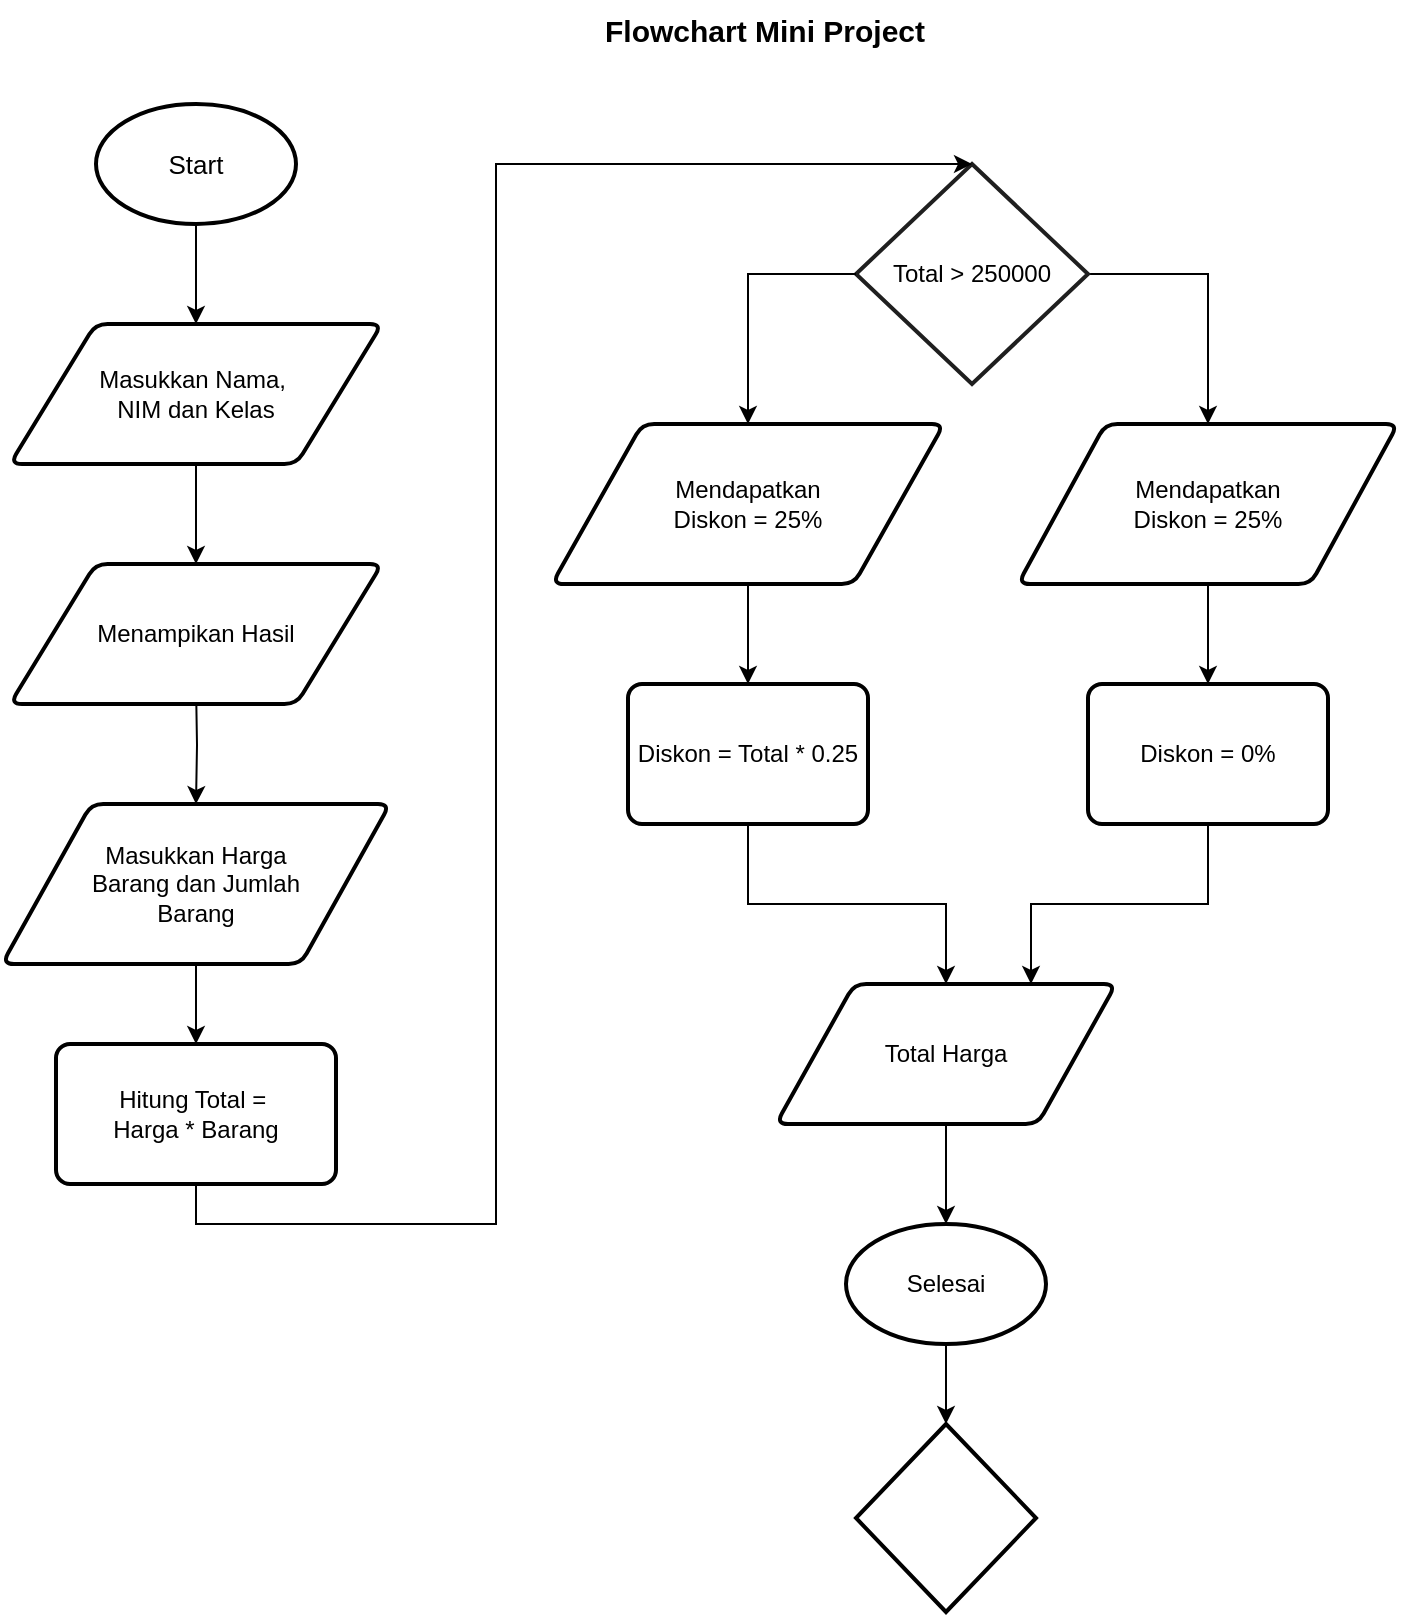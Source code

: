 <mxfile version="24.7.16">
  <diagram id="C5RBs43oDa-KdzZeNtuy" name="Page-1">
    <mxGraphModel dx="1611" dy="746" grid="1" gridSize="10" guides="1" tooltips="1" connect="1" arrows="1" fold="1" page="1" pageScale="1" pageWidth="827" pageHeight="1169" math="0" shadow="0">
      <root>
        <mxCell id="WIyWlLk6GJQsqaUBKTNV-0" />
        <mxCell id="WIyWlLk6GJQsqaUBKTNV-1" parent="WIyWlLk6GJQsqaUBKTNV-0" />
        <mxCell id="f21v2UU1LU6aCkuE69LF-22" style="edgeStyle=orthogonalEdgeStyle;rounded=0;orthogonalLoop=1;jettySize=auto;html=1;exitX=0.5;exitY=1;exitDx=0;exitDy=0;entryX=0.5;entryY=0;entryDx=0;entryDy=0;" edge="1" parent="WIyWlLk6GJQsqaUBKTNV-1" source="H6dS6gvr-uraTL1qiHeq-7" target="f21v2UU1LU6aCkuE69LF-3">
          <mxGeometry relative="1" as="geometry" />
        </mxCell>
        <mxCell id="H6dS6gvr-uraTL1qiHeq-7" value="Diskon = Total * 0.25" style="rounded=1;whiteSpace=wrap;html=1;absoluteArcSize=1;arcSize=14;strokeWidth=2;" parent="WIyWlLk6GJQsqaUBKTNV-1" vertex="1">
          <mxGeometry x="346" y="350" width="120" height="70" as="geometry" />
        </mxCell>
        <mxCell id="f21v2UU1LU6aCkuE69LF-19" style="edgeStyle=orthogonalEdgeStyle;rounded=0;orthogonalLoop=1;jettySize=auto;html=1;exitX=1;exitY=0.5;exitDx=0;exitDy=0;entryX=0.5;entryY=0;entryDx=0;entryDy=0;" edge="1" parent="WIyWlLk6GJQsqaUBKTNV-1" source="H6dS6gvr-uraTL1qiHeq-4" target="f21v2UU1LU6aCkuE69LF-17">
          <mxGeometry relative="1" as="geometry">
            <mxPoint x="640" y="210" as="targetPoint" />
          </mxGeometry>
        </mxCell>
        <mxCell id="H6dS6gvr-uraTL1qiHeq-4" value="Total &amp;gt; 250000" style="rhombus;whiteSpace=wrap;html=1;strokeColor=#1F1F1F;shadow=0;strokeWidth=2;" parent="WIyWlLk6GJQsqaUBKTNV-1" vertex="1">
          <mxGeometry x="460" y="90" width="116" height="110" as="geometry" />
        </mxCell>
        <mxCell id="gIv6dCVdmgl8j4xr0JMW-4" style="edgeStyle=orthogonalEdgeStyle;rounded=0;orthogonalLoop=1;jettySize=auto;html=1;exitX=0.5;exitY=1;exitDx=0;exitDy=0;exitPerimeter=0;" parent="WIyWlLk6GJQsqaUBKTNV-1" source="gIv6dCVdmgl8j4xr0JMW-0" target="gIv6dCVdmgl8j4xr0JMW-3" edge="1">
          <mxGeometry relative="1" as="geometry" />
        </mxCell>
        <mxCell id="gIv6dCVdmgl8j4xr0JMW-0" value="&lt;font style=&quot;font-size: 13px;&quot;&gt;Start&lt;/font&gt;" style="strokeWidth=2;html=1;shape=mxgraph.flowchart.start_1;whiteSpace=wrap;" parent="WIyWlLk6GJQsqaUBKTNV-1" vertex="1">
          <mxGeometry x="80" y="60" width="100" height="60" as="geometry" />
        </mxCell>
        <mxCell id="gIv6dCVdmgl8j4xr0JMW-1" value="&lt;b&gt;&lt;font style=&quot;font-size: 15px;&quot;&gt;Flowchart Mini Project&lt;/font&gt;&lt;/b&gt;" style="text;html=1;align=center;verticalAlign=middle;resizable=0;points=[];autosize=1;strokeColor=none;fillColor=none;" parent="WIyWlLk6GJQsqaUBKTNV-1" vertex="1">
          <mxGeometry x="324" y="8" width="180" height="30" as="geometry" />
        </mxCell>
        <mxCell id="gIv6dCVdmgl8j4xr0JMW-6" style="edgeStyle=orthogonalEdgeStyle;rounded=0;orthogonalLoop=1;jettySize=auto;html=1;exitX=0.5;exitY=1;exitDx=0;exitDy=0;" parent="WIyWlLk6GJQsqaUBKTNV-1" source="gIv6dCVdmgl8j4xr0JMW-3" edge="1">
          <mxGeometry relative="1" as="geometry">
            <mxPoint x="130" y="290.0" as="targetPoint" />
          </mxGeometry>
        </mxCell>
        <mxCell id="gIv6dCVdmgl8j4xr0JMW-3" value="&lt;font style=&quot;font-size: 12px;&quot;&gt;Masukkan Nama,&amp;nbsp;&lt;/font&gt;&lt;div&gt;&lt;font style=&quot;font-size: 12px;&quot;&gt;NIM&amp;nbsp;&lt;/font&gt;&lt;span style=&quot;background-color: initial;&quot;&gt;dan Kelas&lt;/span&gt;&lt;/div&gt;" style="shape=parallelogram;html=1;strokeWidth=2;perimeter=parallelogramPerimeter;whiteSpace=wrap;rounded=1;arcSize=12;size=0.23;" parent="WIyWlLk6GJQsqaUBKTNV-1" vertex="1">
          <mxGeometry x="37" y="170" width="186" height="70" as="geometry" />
        </mxCell>
        <mxCell id="H6dS6gvr-uraTL1qiHeq-1" style="edgeStyle=orthogonalEdgeStyle;rounded=0;orthogonalLoop=1;jettySize=auto;html=1;exitX=0.5;exitY=1;exitDx=0;exitDy=0;entryX=0.5;entryY=0;entryDx=0;entryDy=0;" parent="WIyWlLk6GJQsqaUBKTNV-1" target="H6dS6gvr-uraTL1qiHeq-0" edge="1">
          <mxGeometry relative="1" as="geometry">
            <mxPoint x="130" y="350.0" as="sourcePoint" />
          </mxGeometry>
        </mxCell>
        <mxCell id="H6dS6gvr-uraTL1qiHeq-3" style="edgeStyle=orthogonalEdgeStyle;rounded=0;orthogonalLoop=1;jettySize=auto;html=1;exitX=0.5;exitY=1;exitDx=0;exitDy=0;" parent="WIyWlLk6GJQsqaUBKTNV-1" source="H6dS6gvr-uraTL1qiHeq-0" target="H6dS6gvr-uraTL1qiHeq-2" edge="1">
          <mxGeometry relative="1" as="geometry" />
        </mxCell>
        <mxCell id="H6dS6gvr-uraTL1qiHeq-0" value="Masukkan Harga&lt;div&gt;&amp;nbsp;Barang&lt;span style=&quot;background-color: initial;&quot;&gt;&amp;nbsp;dan Jumlah&amp;nbsp;&lt;/span&gt;&lt;/div&gt;&lt;div&gt;&lt;span style=&quot;background-color: initial;&quot;&gt;Barang&lt;/span&gt;&lt;/div&gt;" style="shape=parallelogram;html=1;strokeWidth=2;perimeter=parallelogramPerimeter;whiteSpace=wrap;rounded=1;arcSize=12;size=0.23;align=center;" parent="WIyWlLk6GJQsqaUBKTNV-1" vertex="1">
          <mxGeometry x="33" y="410" width="194" height="80" as="geometry" />
        </mxCell>
        <mxCell id="H6dS6gvr-uraTL1qiHeq-6" style="edgeStyle=orthogonalEdgeStyle;rounded=0;orthogonalLoop=1;jettySize=auto;html=1;exitX=0.5;exitY=1;exitDx=0;exitDy=0;entryX=0.5;entryY=0;entryDx=0;entryDy=0;" parent="WIyWlLk6GJQsqaUBKTNV-1" source="H6dS6gvr-uraTL1qiHeq-2" target="H6dS6gvr-uraTL1qiHeq-4" edge="1">
          <mxGeometry relative="1" as="geometry">
            <mxPoint x="450" y="140" as="targetPoint" />
            <Array as="points">
              <mxPoint x="130" y="620" />
              <mxPoint x="280" y="620" />
              <mxPoint x="280" y="90" />
            </Array>
          </mxGeometry>
        </mxCell>
        <mxCell id="H6dS6gvr-uraTL1qiHeq-2" value="Hitung Total =&amp;nbsp;&lt;div&gt;Harga * Barang&lt;/div&gt;" style="rounded=1;whiteSpace=wrap;html=1;absoluteArcSize=1;arcSize=14;strokeWidth=2;" parent="WIyWlLk6GJQsqaUBKTNV-1" vertex="1">
          <mxGeometry x="60" y="530" width="140" height="70" as="geometry" />
        </mxCell>
        <mxCell id="f21v2UU1LU6aCkuE69LF-14" style="edgeStyle=orthogonalEdgeStyle;rounded=0;orthogonalLoop=1;jettySize=auto;html=1;exitX=0.5;exitY=1;exitDx=0;exitDy=0;entryX=0.75;entryY=0;entryDx=0;entryDy=0;" edge="1" parent="WIyWlLk6GJQsqaUBKTNV-1" source="H6dS6gvr-uraTL1qiHeq-10" target="f21v2UU1LU6aCkuE69LF-3">
          <mxGeometry relative="1" as="geometry">
            <Array as="points">
              <mxPoint x="636" y="460" />
              <mxPoint x="548" y="460" />
            </Array>
          </mxGeometry>
        </mxCell>
        <mxCell id="H6dS6gvr-uraTL1qiHeq-10" value="Diskon = 0%" style="rounded=1;whiteSpace=wrap;html=1;absoluteArcSize=1;arcSize=14;strokeWidth=2;" parent="WIyWlLk6GJQsqaUBKTNV-1" vertex="1">
          <mxGeometry x="576" y="350" width="120" height="70" as="geometry" />
        </mxCell>
        <mxCell id="f21v2UU1LU6aCkuE69LF-2" style="edgeStyle=orthogonalEdgeStyle;rounded=0;orthogonalLoop=1;jettySize=auto;html=1;exitX=0.5;exitY=1;exitDx=0;exitDy=0;" edge="1" parent="WIyWlLk6GJQsqaUBKTNV-1" source="UI7q3JT3bbnegVXSl179-0" target="H6dS6gvr-uraTL1qiHeq-7">
          <mxGeometry relative="1" as="geometry" />
        </mxCell>
        <mxCell id="UI7q3JT3bbnegVXSl179-0" value="&amp;nbsp;Mendapatkan&amp;nbsp;&lt;div&gt;Diskon =&amp;nbsp;&lt;span style=&quot;background-color: initial;&quot;&gt;25%&lt;/span&gt;&lt;/div&gt;" style="shape=parallelogram;html=1;strokeWidth=2;perimeter=parallelogramPerimeter;whiteSpace=wrap;rounded=1;arcSize=12;size=0.23;" parent="WIyWlLk6GJQsqaUBKTNV-1" vertex="1">
          <mxGeometry x="308" y="220" width="196" height="80" as="geometry" />
        </mxCell>
        <mxCell id="UI7q3JT3bbnegVXSl179-4" style="edgeStyle=none;curved=1;rounded=0;orthogonalLoop=1;jettySize=auto;html=1;exitX=0;exitY=1;exitDx=0;exitDy=0;fontSize=12;startSize=8;endSize=8;" parent="WIyWlLk6GJQsqaUBKTNV-1" source="H6dS6gvr-uraTL1qiHeq-4" target="H6dS6gvr-uraTL1qiHeq-4" edge="1">
          <mxGeometry relative="1" as="geometry" />
        </mxCell>
        <mxCell id="f21v2UU1LU6aCkuE69LF-1" value="Menampikan Hasil" style="shape=parallelogram;html=1;strokeWidth=2;perimeter=parallelogramPerimeter;whiteSpace=wrap;rounded=1;arcSize=12;size=0.23;" vertex="1" parent="WIyWlLk6GJQsqaUBKTNV-1">
          <mxGeometry x="37" y="290" width="186" height="70" as="geometry" />
        </mxCell>
        <mxCell id="f21v2UU1LU6aCkuE69LF-3" value="Total Harga" style="shape=parallelogram;html=1;strokeWidth=2;perimeter=parallelogramPerimeter;whiteSpace=wrap;rounded=1;arcSize=12;size=0.23;" vertex="1" parent="WIyWlLk6GJQsqaUBKTNV-1">
          <mxGeometry x="420" y="500" width="170" height="70" as="geometry" />
        </mxCell>
        <mxCell id="f21v2UU1LU6aCkuE69LF-26" style="edgeStyle=orthogonalEdgeStyle;rounded=0;orthogonalLoop=1;jettySize=auto;html=1;exitX=0.5;exitY=1;exitDx=0;exitDy=0;exitPerimeter=0;entryX=0;entryY=0.5;entryDx=0;entryDy=0;" edge="1" parent="WIyWlLk6GJQsqaUBKTNV-1" source="f21v2UU1LU6aCkuE69LF-9" target="f21v2UU1LU6aCkuE69LF-25">
          <mxGeometry relative="1" as="geometry" />
        </mxCell>
        <mxCell id="f21v2UU1LU6aCkuE69LF-9" value="Selesai" style="strokeWidth=2;html=1;shape=mxgraph.flowchart.start_1;whiteSpace=wrap;" vertex="1" parent="WIyWlLk6GJQsqaUBKTNV-1">
          <mxGeometry x="455" y="620" width="100" height="60" as="geometry" />
        </mxCell>
        <mxCell id="f21v2UU1LU6aCkuE69LF-16" style="edgeStyle=orthogonalEdgeStyle;rounded=0;orthogonalLoop=1;jettySize=auto;html=1;exitX=0;exitY=0.5;exitDx=0;exitDy=0;entryX=0.5;entryY=0;entryDx=0;entryDy=0;" edge="1" parent="WIyWlLk6GJQsqaUBKTNV-1" source="H6dS6gvr-uraTL1qiHeq-4" target="UI7q3JT3bbnegVXSl179-0">
          <mxGeometry relative="1" as="geometry">
            <mxPoint x="440" y="200" as="targetPoint" />
          </mxGeometry>
        </mxCell>
        <mxCell id="f21v2UU1LU6aCkuE69LF-21" style="edgeStyle=orthogonalEdgeStyle;rounded=0;orthogonalLoop=1;jettySize=auto;html=1;exitX=0.5;exitY=1;exitDx=0;exitDy=0;entryX=0.5;entryY=0;entryDx=0;entryDy=0;" edge="1" parent="WIyWlLk6GJQsqaUBKTNV-1" source="f21v2UU1LU6aCkuE69LF-17" target="H6dS6gvr-uraTL1qiHeq-10">
          <mxGeometry relative="1" as="geometry" />
        </mxCell>
        <mxCell id="f21v2UU1LU6aCkuE69LF-17" value="&amp;nbsp;Mendapatkan&amp;nbsp;&lt;div&gt;Diskon =&amp;nbsp;&lt;span style=&quot;background-color: initial;&quot;&gt;25%&lt;/span&gt;&lt;/div&gt;" style="shape=parallelogram;html=1;strokeWidth=2;perimeter=parallelogramPerimeter;whiteSpace=wrap;rounded=1;arcSize=12;size=0.23;" vertex="1" parent="WIyWlLk6GJQsqaUBKTNV-1">
          <mxGeometry x="541" y="220" width="190" height="80" as="geometry" />
        </mxCell>
        <mxCell id="f21v2UU1LU6aCkuE69LF-23" style="edgeStyle=orthogonalEdgeStyle;rounded=0;orthogonalLoop=1;jettySize=auto;html=1;exitX=0.5;exitY=1;exitDx=0;exitDy=0;entryX=0.5;entryY=0;entryDx=0;entryDy=0;entryPerimeter=0;" edge="1" parent="WIyWlLk6GJQsqaUBKTNV-1" source="f21v2UU1LU6aCkuE69LF-3" target="f21v2UU1LU6aCkuE69LF-9">
          <mxGeometry relative="1" as="geometry" />
        </mxCell>
        <mxCell id="f21v2UU1LU6aCkuE69LF-25" value="" style="rhombus;whiteSpace=wrap;html=1;strokeWidth=2;direction=south;" vertex="1" parent="WIyWlLk6GJQsqaUBKTNV-1">
          <mxGeometry x="460" y="720" width="90" height="94" as="geometry" />
        </mxCell>
      </root>
    </mxGraphModel>
  </diagram>
</mxfile>
